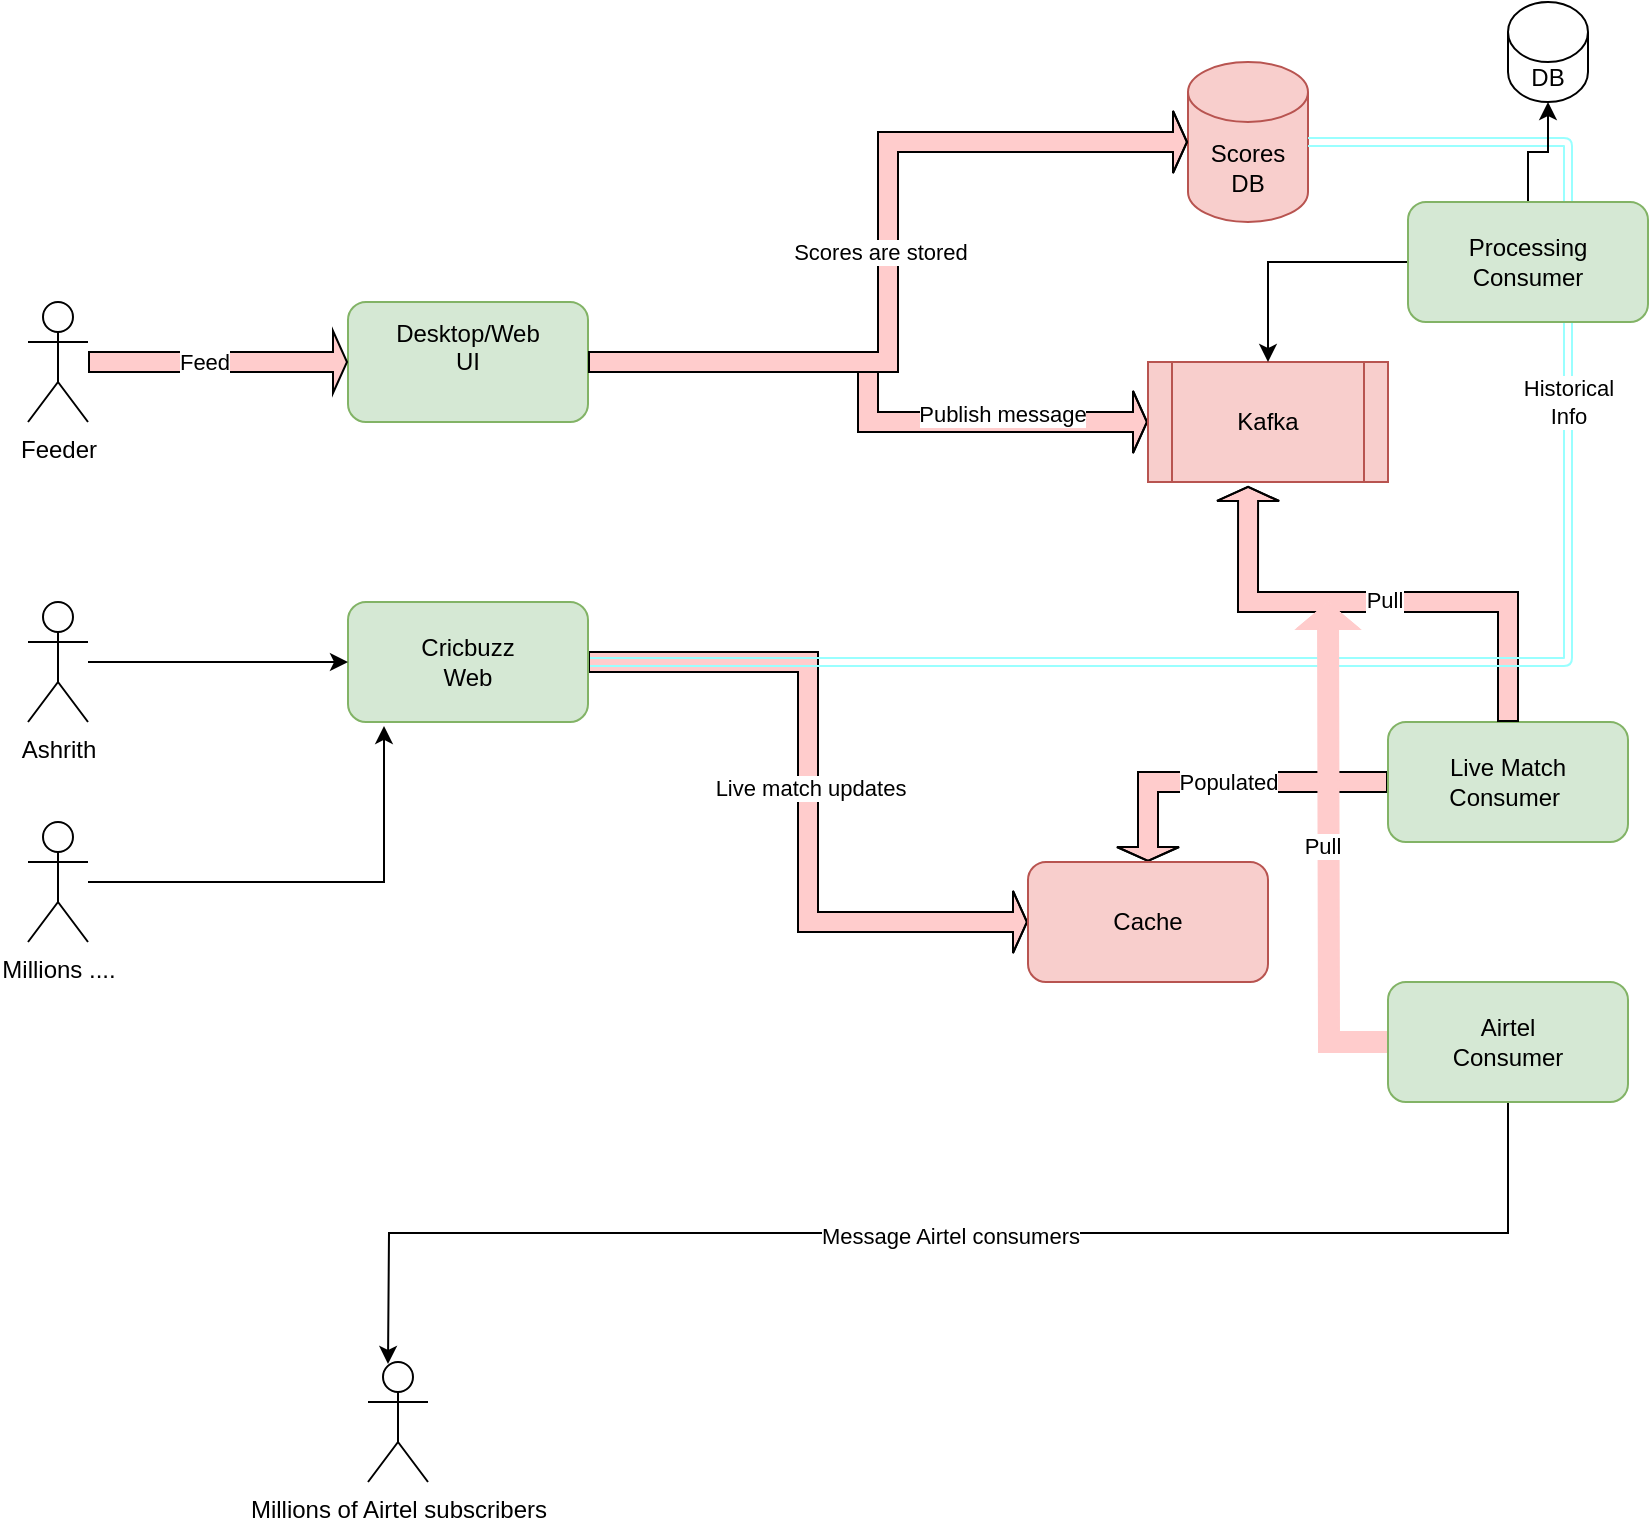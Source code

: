 <mxfile version="24.6.5" type="device">
  <diagram name="Simple architecture" id="oTdZrRDxeM_kzWt5eh7-">
    <mxGraphModel dx="1194" dy="1715" grid="1" gridSize="10" guides="1" tooltips="1" connect="1" arrows="1" fold="1" page="1" pageScale="1" pageWidth="850" pageHeight="1100" math="0" shadow="0">
      <root>
        <mxCell id="0" />
        <mxCell id="1" parent="0" />
        <mxCell id="5g65gb1R4huNtyx6foxI-14" style="edgeStyle=orthogonalEdgeStyle;rounded=0;orthogonalLoop=1;jettySize=auto;html=1;entryX=0;entryY=0.5;entryDx=0;entryDy=0;shape=flexArrow;strokeWidth=1;endSize=2;startSize=2;fillColor=#FFCCCC;" edge="1" parent="1" source="5g65gb1R4huNtyx6foxI-1" target="5g65gb1R4huNtyx6foxI-13">
          <mxGeometry relative="1" as="geometry" />
        </mxCell>
        <mxCell id="5g65gb1R4huNtyx6foxI-15" value="Publish message" style="edgeLabel;html=1;align=center;verticalAlign=middle;resizable=0;points=[];" vertex="1" connectable="0" parent="5g65gb1R4huNtyx6foxI-14">
          <mxGeometry x="0.529" y="4" relative="1" as="geometry">
            <mxPoint as="offset" />
          </mxGeometry>
        </mxCell>
        <mxCell id="5g65gb1R4huNtyx6foxI-1" value="&lt;div&gt;Desktop/Web&lt;/div&gt;UI&lt;div&gt;&lt;br&gt;&lt;/div&gt;" style="rounded=1;whiteSpace=wrap;html=1;fillColor=#d5e8d4;strokeColor=#82b366;" vertex="1" parent="1">
          <mxGeometry x="200" y="140" width="120" height="60" as="geometry" />
        </mxCell>
        <mxCell id="5g65gb1R4huNtyx6foxI-3" style="edgeStyle=orthogonalEdgeStyle;rounded=0;orthogonalLoop=1;jettySize=auto;html=1;entryX=0;entryY=0.5;entryDx=0;entryDy=0;shape=flexArrow;strokeWidth=1;endSize=2;startSize=2;fillColor=#FFCCCC;" edge="1" parent="1" source="5g65gb1R4huNtyx6foxI-2" target="5g65gb1R4huNtyx6foxI-1">
          <mxGeometry relative="1" as="geometry" />
        </mxCell>
        <mxCell id="5g65gb1R4huNtyx6foxI-6" value="Feed" style="edgeLabel;html=1;align=center;verticalAlign=middle;resizable=0;points=[];" vertex="1" connectable="0" parent="5g65gb1R4huNtyx6foxI-3">
          <mxGeometry x="-0.108" relative="1" as="geometry">
            <mxPoint as="offset" />
          </mxGeometry>
        </mxCell>
        <mxCell id="5g65gb1R4huNtyx6foxI-2" value="Feeder" style="shape=umlActor;verticalLabelPosition=bottom;verticalAlign=top;html=1;outlineConnect=0;" vertex="1" parent="1">
          <mxGeometry x="40" y="140" width="30" height="60" as="geometry" />
        </mxCell>
        <mxCell id="5g65gb1R4huNtyx6foxI-4" value="&lt;div&gt;Scores&lt;/div&gt;DB" style="shape=cylinder3;whiteSpace=wrap;html=1;boundedLbl=1;backgroundOutline=1;size=15;fillColor=#f8cecc;strokeColor=#b85450;" vertex="1" parent="1">
          <mxGeometry x="620" y="20" width="60" height="80" as="geometry" />
        </mxCell>
        <mxCell id="5g65gb1R4huNtyx6foxI-5" style="edgeStyle=orthogonalEdgeStyle;rounded=0;orthogonalLoop=1;jettySize=auto;html=1;entryX=0;entryY=0.5;entryDx=0;entryDy=0;entryPerimeter=0;shape=flexArrow;strokeWidth=1;endSize=2;startSize=2;fillColor=#FFCCCC;" edge="1" parent="1" source="5g65gb1R4huNtyx6foxI-1" target="5g65gb1R4huNtyx6foxI-4">
          <mxGeometry relative="1" as="geometry" />
        </mxCell>
        <mxCell id="5g65gb1R4huNtyx6foxI-7" value="Scores are stored" style="edgeLabel;html=1;align=center;verticalAlign=middle;resizable=0;points=[];" vertex="1" connectable="0" parent="5g65gb1R4huNtyx6foxI-5">
          <mxGeometry y="4" relative="1" as="geometry">
            <mxPoint as="offset" />
          </mxGeometry>
        </mxCell>
        <mxCell id="5g65gb1R4huNtyx6foxI-21" style="edgeStyle=orthogonalEdgeStyle;rounded=0;orthogonalLoop=1;jettySize=auto;html=1;entryX=0;entryY=0.5;entryDx=0;entryDy=0;shape=flexArrow;strokeWidth=1;endSize=2;startSize=2;fillColor=#FFCCCC;" edge="1" parent="1" source="5g65gb1R4huNtyx6foxI-8" target="5g65gb1R4huNtyx6foxI-20">
          <mxGeometry relative="1" as="geometry" />
        </mxCell>
        <mxCell id="5g65gb1R4huNtyx6foxI-22" value="Live match updates" style="edgeLabel;html=1;align=center;verticalAlign=middle;resizable=0;points=[];" vertex="1" connectable="0" parent="5g65gb1R4huNtyx6foxI-21">
          <mxGeometry x="-0.011" y="1" relative="1" as="geometry">
            <mxPoint as="offset" />
          </mxGeometry>
        </mxCell>
        <mxCell id="5g65gb1R4huNtyx6foxI-8" value="Cricbuzz&lt;div&gt;Web&lt;/div&gt;" style="rounded=1;whiteSpace=wrap;html=1;fillColor=#d5e8d4;strokeColor=#82b366;" vertex="1" parent="1">
          <mxGeometry x="200" y="290" width="120" height="60" as="geometry" />
        </mxCell>
        <mxCell id="5g65gb1R4huNtyx6foxI-10" style="edgeStyle=orthogonalEdgeStyle;rounded=0;orthogonalLoop=1;jettySize=auto;html=1;entryX=0;entryY=0.5;entryDx=0;entryDy=0;" edge="1" parent="1" source="5g65gb1R4huNtyx6foxI-9" target="5g65gb1R4huNtyx6foxI-8">
          <mxGeometry relative="1" as="geometry" />
        </mxCell>
        <mxCell id="5g65gb1R4huNtyx6foxI-9" value="Ashrith" style="shape=umlActor;verticalLabelPosition=bottom;verticalAlign=top;html=1;outlineConnect=0;" vertex="1" parent="1">
          <mxGeometry x="40" y="290" width="30" height="60" as="geometry" />
        </mxCell>
        <mxCell id="5g65gb1R4huNtyx6foxI-13" value="Kafka" style="shape=process;whiteSpace=wrap;html=1;backgroundOutline=1;fillColor=#f8cecc;strokeColor=#b85450;" vertex="1" parent="1">
          <mxGeometry x="600" y="170" width="120" height="60" as="geometry" />
        </mxCell>
        <mxCell id="5g65gb1R4huNtyx6foxI-19" value="Populated" style="edgeStyle=orthogonalEdgeStyle;rounded=0;orthogonalLoop=1;jettySize=auto;html=1;shape=flexArrow;strokeWidth=1;endSize=2;startSize=2;fillColor=#FFCCCC;" edge="1" parent="1" source="5g65gb1R4huNtyx6foxI-16" target="5g65gb1R4huNtyx6foxI-20">
          <mxGeometry relative="1" as="geometry">
            <mxPoint x="600" y="420" as="targetPoint" />
          </mxGeometry>
        </mxCell>
        <mxCell id="5g65gb1R4huNtyx6foxI-16" value="Live Match Consumer&amp;nbsp;" style="rounded=1;whiteSpace=wrap;html=1;fillColor=#d5e8d4;strokeColor=#82b366;" vertex="1" parent="1">
          <mxGeometry x="720" y="350" width="120" height="60" as="geometry" />
        </mxCell>
        <mxCell id="5g65gb1R4huNtyx6foxI-17" style="edgeStyle=orthogonalEdgeStyle;rounded=0;orthogonalLoop=1;jettySize=auto;html=1;entryX=0.417;entryY=1.033;entryDx=0;entryDy=0;entryPerimeter=0;shape=flexArrow;strokeWidth=1;endSize=2;startSize=2;fillColor=#FFCCCC;" edge="1" parent="1" source="5g65gb1R4huNtyx6foxI-16" target="5g65gb1R4huNtyx6foxI-13">
          <mxGeometry relative="1" as="geometry" />
        </mxCell>
        <mxCell id="5g65gb1R4huNtyx6foxI-18" value="Pull" style="edgeLabel;html=1;align=center;verticalAlign=middle;resizable=0;points=[];" vertex="1" connectable="0" parent="5g65gb1R4huNtyx6foxI-17">
          <mxGeometry x="-0.012" y="-1" relative="1" as="geometry">
            <mxPoint as="offset" />
          </mxGeometry>
        </mxCell>
        <mxCell id="5g65gb1R4huNtyx6foxI-20" value="Cache" style="rounded=1;whiteSpace=wrap;html=1;fillColor=#f8cecc;strokeColor=#b85450;" vertex="1" parent="1">
          <mxGeometry x="540" y="420" width="120" height="60" as="geometry" />
        </mxCell>
        <mxCell id="5g65gb1R4huNtyx6foxI-23" style="edgeStyle=orthogonalEdgeStyle;rounded=1;orthogonalLoop=1;jettySize=auto;html=1;entryX=1;entryY=0.5;entryDx=0;entryDy=0;entryPerimeter=0;shape=link;endSize=4;startSize=4;strokeColor=#99FFFF;targetPerimeterSpacing=1;sourcePerimeterSpacing=1;" edge="1" parent="1" source="5g65gb1R4huNtyx6foxI-8" target="5g65gb1R4huNtyx6foxI-4">
          <mxGeometry relative="1" as="geometry">
            <Array as="points">
              <mxPoint x="810" y="320" />
              <mxPoint x="810" y="60" />
            </Array>
          </mxGeometry>
        </mxCell>
        <mxCell id="5g65gb1R4huNtyx6foxI-24" value="Historical&lt;div&gt;Info&lt;/div&gt;" style="edgeLabel;html=1;align=center;verticalAlign=middle;resizable=0;points=[];" vertex="1" connectable="0" parent="5g65gb1R4huNtyx6foxI-23">
          <mxGeometry x="0.409" relative="1" as="geometry">
            <mxPoint as="offset" />
          </mxGeometry>
        </mxCell>
        <mxCell id="5g65gb1R4huNtyx6foxI-26" value="Millions ...." style="shape=umlActor;verticalLabelPosition=bottom;verticalAlign=top;html=1;outlineConnect=0;" vertex="1" parent="1">
          <mxGeometry x="40" y="400" width="30" height="60" as="geometry" />
        </mxCell>
        <mxCell id="5g65gb1R4huNtyx6foxI-28" style="edgeStyle=orthogonalEdgeStyle;rounded=0;orthogonalLoop=1;jettySize=auto;html=1;entryX=0.15;entryY=1.033;entryDx=0;entryDy=0;entryPerimeter=0;" edge="1" parent="1" source="5g65gb1R4huNtyx6foxI-26" target="5g65gb1R4huNtyx6foxI-8">
          <mxGeometry relative="1" as="geometry" />
        </mxCell>
        <mxCell id="5g65gb1R4huNtyx6foxI-30" style="edgeStyle=orthogonalEdgeStyle;rounded=0;orthogonalLoop=1;jettySize=auto;html=1;shape=flexArrow;strokeColor=#FFCCCC;fillColor=#FFCCCC;endSize=4;startSize=4;" edge="1" parent="1" source="5g65gb1R4huNtyx6foxI-29">
          <mxGeometry relative="1" as="geometry">
            <mxPoint x="690" y="290" as="targetPoint" />
          </mxGeometry>
        </mxCell>
        <mxCell id="5g65gb1R4huNtyx6foxI-31" value="Pull" style="edgeLabel;html=1;align=center;verticalAlign=middle;resizable=0;points=[];" vertex="1" connectable="0" parent="5g65gb1R4huNtyx6foxI-30">
          <mxGeometry x="0.022" y="4" relative="1" as="geometry">
            <mxPoint as="offset" />
          </mxGeometry>
        </mxCell>
        <mxCell id="5g65gb1R4huNtyx6foxI-32" style="edgeStyle=orthogonalEdgeStyle;rounded=0;orthogonalLoop=1;jettySize=auto;html=1;exitX=0.5;exitY=1;exitDx=0;exitDy=0;" edge="1" parent="1" source="5g65gb1R4huNtyx6foxI-29">
          <mxGeometry relative="1" as="geometry">
            <mxPoint x="220" y="671" as="targetPoint" />
            <mxPoint x="710" y="590" as="sourcePoint" />
          </mxGeometry>
        </mxCell>
        <mxCell id="5g65gb1R4huNtyx6foxI-33" value="Message Airtel consumers" style="edgeLabel;html=1;align=center;verticalAlign=middle;resizable=0;points=[];" vertex="1" connectable="0" parent="5g65gb1R4huNtyx6foxI-32">
          <mxGeometry x="-0.002" y="1" relative="1" as="geometry">
            <mxPoint as="offset" />
          </mxGeometry>
        </mxCell>
        <mxCell id="5g65gb1R4huNtyx6foxI-29" value="Airtel&lt;div&gt;Consumer&lt;/div&gt;" style="rounded=1;whiteSpace=wrap;html=1;fillColor=#d5e8d4;strokeColor=#82b366;" vertex="1" parent="1">
          <mxGeometry x="720" y="480" width="120" height="60" as="geometry" />
        </mxCell>
        <mxCell id="5g65gb1R4huNtyx6foxI-34" value="Millions of Airtel subscribers" style="shape=umlActor;verticalLabelPosition=bottom;verticalAlign=top;html=1;outlineConnect=0;" vertex="1" parent="1">
          <mxGeometry x="210" y="670" width="30" height="60" as="geometry" />
        </mxCell>
        <mxCell id="5g65gb1R4huNtyx6foxI-41" style="edgeStyle=orthogonalEdgeStyle;rounded=0;orthogonalLoop=1;jettySize=auto;html=1;entryX=0.5;entryY=0;entryDx=0;entryDy=0;" edge="1" parent="1" source="5g65gb1R4huNtyx6foxI-40" target="5g65gb1R4huNtyx6foxI-13">
          <mxGeometry relative="1" as="geometry" />
        </mxCell>
        <mxCell id="5g65gb1R4huNtyx6foxI-42" style="edgeStyle=orthogonalEdgeStyle;rounded=0;orthogonalLoop=1;jettySize=auto;html=1;" edge="1" parent="1" source="5g65gb1R4huNtyx6foxI-40" target="5g65gb1R4huNtyx6foxI-43">
          <mxGeometry relative="1" as="geometry">
            <mxPoint x="790" y="40" as="targetPoint" />
          </mxGeometry>
        </mxCell>
        <mxCell id="5g65gb1R4huNtyx6foxI-40" value="Processing&lt;div&gt;Consumer&lt;/div&gt;" style="rounded=1;whiteSpace=wrap;html=1;fillColor=#d5e8d4;strokeColor=#82b366;" vertex="1" parent="1">
          <mxGeometry x="730" y="90" width="120" height="60" as="geometry" />
        </mxCell>
        <mxCell id="5g65gb1R4huNtyx6foxI-43" value="DB" style="shape=cylinder3;whiteSpace=wrap;html=1;boundedLbl=1;backgroundOutline=1;size=15;" vertex="1" parent="1">
          <mxGeometry x="780" y="-10" width="40" height="50" as="geometry" />
        </mxCell>
      </root>
    </mxGraphModel>
  </diagram>
</mxfile>
